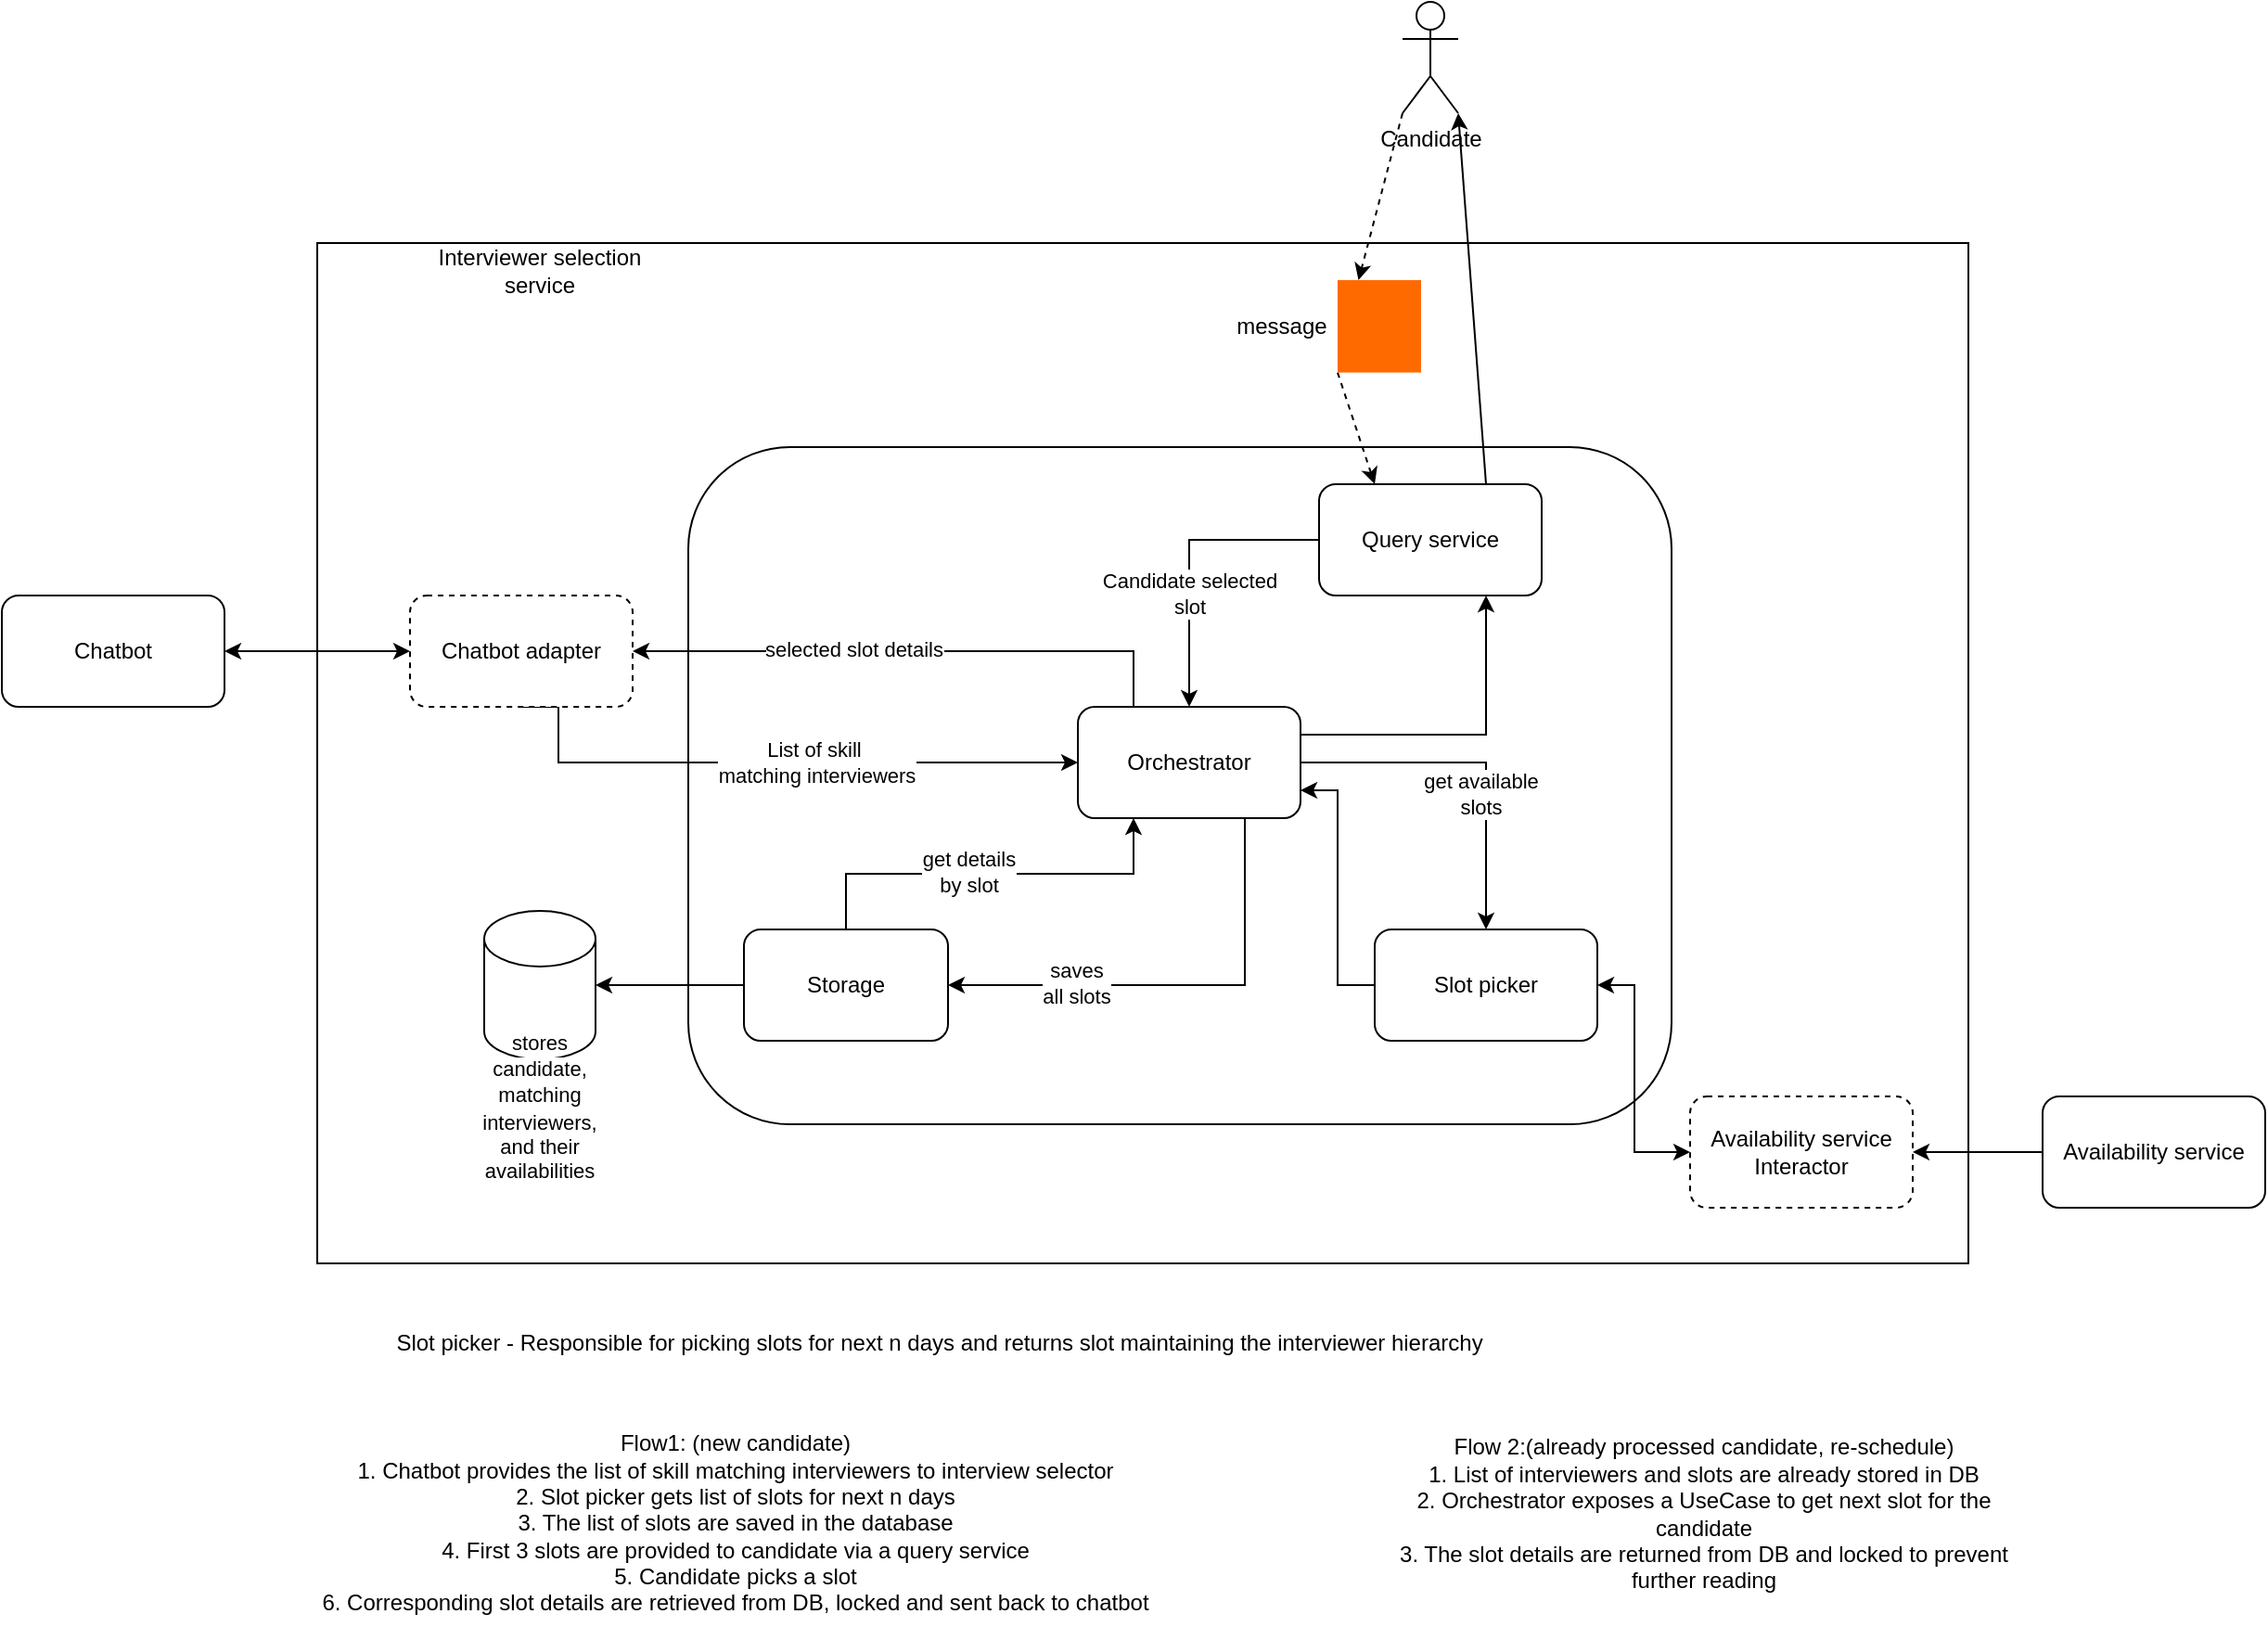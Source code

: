 <mxfile version="26.1.1">
  <diagram name="Page-1" id="MRb5uCG9nDxhMFhYml2R">
    <mxGraphModel dx="2483" dy="2148" grid="1" gridSize="10" guides="1" tooltips="1" connect="1" arrows="1" fold="1" page="1" pageScale="1" pageWidth="827" pageHeight="1169" math="0" shadow="0">
      <root>
        <mxCell id="0" />
        <mxCell id="1" parent="0" />
        <mxCell id="POLqdUyjnNDvbQUns-w0-1" value="" style="rounded=0;whiteSpace=wrap;html=1;" vertex="1" parent="1">
          <mxGeometry x="-10" y="-50" width="890" height="550" as="geometry" />
        </mxCell>
        <mxCell id="POLqdUyjnNDvbQUns-w0-2" value="Chatbot" style="rounded=1;whiteSpace=wrap;html=1;" vertex="1" parent="1">
          <mxGeometry x="-180" y="140" width="120" height="60" as="geometry" />
        </mxCell>
        <mxCell id="POLqdUyjnNDvbQUns-w0-3" value="" style="rounded=1;whiteSpace=wrap;html=1;" vertex="1" parent="1">
          <mxGeometry x="190" y="60" width="530" height="365" as="geometry" />
        </mxCell>
        <mxCell id="POLqdUyjnNDvbQUns-w0-7" style="edgeStyle=orthogonalEdgeStyle;rounded=0;orthogonalLoop=1;jettySize=auto;html=1;exitX=0.5;exitY=1;exitDx=0;exitDy=0;entryX=0;entryY=0.5;entryDx=0;entryDy=0;" edge="1" parent="1" source="POLqdUyjnNDvbQUns-w0-4" target="POLqdUyjnNDvbQUns-w0-6">
          <mxGeometry relative="1" as="geometry">
            <Array as="points">
              <mxPoint x="120" y="230" />
            </Array>
          </mxGeometry>
        </mxCell>
        <mxCell id="POLqdUyjnNDvbQUns-w0-9" value="List of skill&amp;nbsp;&lt;div&gt;matching interviewers&lt;/div&gt;" style="edgeLabel;html=1;align=center;verticalAlign=middle;resizable=0;points=[];" vertex="1" connectable="0" parent="POLqdUyjnNDvbQUns-w0-7">
          <mxGeometry x="0.239" y="1" relative="1" as="geometry">
            <mxPoint x="-16" y="1" as="offset" />
          </mxGeometry>
        </mxCell>
        <mxCell id="POLqdUyjnNDvbQUns-w0-4" value="Chatbot adapter" style="rounded=1;whiteSpace=wrap;html=1;dashed=1;" vertex="1" parent="1">
          <mxGeometry x="40" y="140" width="120" height="60" as="geometry" />
        </mxCell>
        <mxCell id="POLqdUyjnNDvbQUns-w0-5" value="Availability service" style="rounded=1;whiteSpace=wrap;html=1;" vertex="1" parent="1">
          <mxGeometry x="920" y="410" width="120" height="60" as="geometry" />
        </mxCell>
        <mxCell id="POLqdUyjnNDvbQUns-w0-8" style="edgeStyle=orthogonalEdgeStyle;rounded=0;orthogonalLoop=1;jettySize=auto;html=1;exitX=0;exitY=0.5;exitDx=0;exitDy=0;entryX=1;entryY=0.5;entryDx=0;entryDy=0;" edge="1" parent="1" source="POLqdUyjnNDvbQUns-w0-5" target="POLqdUyjnNDvbQUns-w0-13">
          <mxGeometry relative="1" as="geometry">
            <Array as="points">
              <mxPoint x="890" y="440" />
              <mxPoint x="890" y="440" />
            </Array>
          </mxGeometry>
        </mxCell>
        <mxCell id="POLqdUyjnNDvbQUns-w0-20" style="edgeStyle=orthogonalEdgeStyle;rounded=0;orthogonalLoop=1;jettySize=auto;html=1;exitX=1;exitY=0.5;exitDx=0;exitDy=0;entryX=0.5;entryY=0;entryDx=0;entryDy=0;" edge="1" parent="1" source="POLqdUyjnNDvbQUns-w0-6" target="POLqdUyjnNDvbQUns-w0-15">
          <mxGeometry relative="1" as="geometry" />
        </mxCell>
        <mxCell id="POLqdUyjnNDvbQUns-w0-21" value="get available&lt;div&gt;slots&lt;/div&gt;" style="edgeLabel;html=1;align=center;verticalAlign=middle;resizable=0;points=[];" vertex="1" connectable="0" parent="POLqdUyjnNDvbQUns-w0-20">
          <mxGeometry x="0.232" y="-3" relative="1" as="geometry">
            <mxPoint as="offset" />
          </mxGeometry>
        </mxCell>
        <mxCell id="POLqdUyjnNDvbQUns-w0-29" style="edgeStyle=orthogonalEdgeStyle;rounded=0;orthogonalLoop=1;jettySize=auto;html=1;exitX=1;exitY=0.25;exitDx=0;exitDy=0;entryX=0.75;entryY=1;entryDx=0;entryDy=0;" edge="1" parent="1" source="POLqdUyjnNDvbQUns-w0-6" target="POLqdUyjnNDvbQUns-w0-28">
          <mxGeometry relative="1" as="geometry">
            <Array as="points">
              <mxPoint x="620" y="215" />
            </Array>
          </mxGeometry>
        </mxCell>
        <mxCell id="POLqdUyjnNDvbQUns-w0-43" style="edgeStyle=orthogonalEdgeStyle;rounded=0;orthogonalLoop=1;jettySize=auto;html=1;exitX=0.75;exitY=1;exitDx=0;exitDy=0;entryX=1;entryY=0.5;entryDx=0;entryDy=0;" edge="1" parent="1" source="POLqdUyjnNDvbQUns-w0-6" target="POLqdUyjnNDvbQUns-w0-42">
          <mxGeometry relative="1" as="geometry" />
        </mxCell>
        <mxCell id="POLqdUyjnNDvbQUns-w0-44" value="saves&lt;div&gt;all slots&lt;/div&gt;" style="edgeLabel;html=1;align=center;verticalAlign=middle;resizable=0;points=[];" vertex="1" connectable="0" parent="POLqdUyjnNDvbQUns-w0-43">
          <mxGeometry x="0.446" y="-1" relative="1" as="geometry">
            <mxPoint as="offset" />
          </mxGeometry>
        </mxCell>
        <mxCell id="POLqdUyjnNDvbQUns-w0-51" style="edgeStyle=orthogonalEdgeStyle;rounded=0;orthogonalLoop=1;jettySize=auto;html=1;exitX=0.25;exitY=0;exitDx=0;exitDy=0;entryX=1;entryY=0.5;entryDx=0;entryDy=0;" edge="1" parent="1" source="POLqdUyjnNDvbQUns-w0-6" target="POLqdUyjnNDvbQUns-w0-4">
          <mxGeometry relative="1" as="geometry" />
        </mxCell>
        <mxCell id="POLqdUyjnNDvbQUns-w0-52" value="selected slot details" style="edgeLabel;html=1;align=center;verticalAlign=middle;resizable=0;points=[];" vertex="1" connectable="0" parent="POLqdUyjnNDvbQUns-w0-51">
          <mxGeometry x="0.207" y="-1" relative="1" as="geometry">
            <mxPoint as="offset" />
          </mxGeometry>
        </mxCell>
        <mxCell id="POLqdUyjnNDvbQUns-w0-6" value="Orchestrator" style="rounded=1;whiteSpace=wrap;html=1;" vertex="1" parent="1">
          <mxGeometry x="400" y="200" width="120" height="60" as="geometry" />
        </mxCell>
        <mxCell id="POLqdUyjnNDvbQUns-w0-10" value="" style="shape=cylinder3;whiteSpace=wrap;html=1;boundedLbl=1;backgroundOutline=1;size=15;" vertex="1" parent="1">
          <mxGeometry x="80" y="310" width="60" height="80" as="geometry" />
        </mxCell>
        <mxCell id="POLqdUyjnNDvbQUns-w0-13" value="Availability service Interactor" style="rounded=1;whiteSpace=wrap;html=1;dashed=1;" vertex="1" parent="1">
          <mxGeometry x="730" y="410" width="120" height="60" as="geometry" />
        </mxCell>
        <mxCell id="POLqdUyjnNDvbQUns-w0-22" style="edgeStyle=orthogonalEdgeStyle;rounded=0;orthogonalLoop=1;jettySize=auto;html=1;exitX=0;exitY=0.5;exitDx=0;exitDy=0;entryX=1;entryY=0.75;entryDx=0;entryDy=0;" edge="1" parent="1" source="POLqdUyjnNDvbQUns-w0-15" target="POLqdUyjnNDvbQUns-w0-6">
          <mxGeometry relative="1" as="geometry" />
        </mxCell>
        <mxCell id="POLqdUyjnNDvbQUns-w0-15" value="Slot picker" style="rounded=1;whiteSpace=wrap;html=1;" vertex="1" parent="1">
          <mxGeometry x="560" y="320" width="120" height="60" as="geometry" />
        </mxCell>
        <mxCell id="POLqdUyjnNDvbQUns-w0-23" value="Slot picker - Responsible for picking slots for next n days and returns slot maintaining the interviewer hierarchy" style="text;html=1;align=center;verticalAlign=middle;resizable=0;points=[];autosize=1;strokeColor=none;fillColor=none;" vertex="1" parent="1">
          <mxGeometry x="20" y="528" width="610" height="30" as="geometry" />
        </mxCell>
        <mxCell id="POLqdUyjnNDvbQUns-w0-25" value="" style="endArrow=classic;startArrow=classic;html=1;rounded=0;exitX=0;exitY=0.5;exitDx=0;exitDy=0;entryX=1;entryY=0.5;entryDx=0;entryDy=0;" edge="1" parent="1" source="POLqdUyjnNDvbQUns-w0-13" target="POLqdUyjnNDvbQUns-w0-15">
          <mxGeometry width="50" height="50" relative="1" as="geometry">
            <mxPoint x="630" y="400" as="sourcePoint" />
            <mxPoint x="780" y="550" as="targetPoint" />
            <Array as="points">
              <mxPoint x="700" y="440" />
              <mxPoint x="700" y="400" />
              <mxPoint x="700" y="350" />
            </Array>
          </mxGeometry>
        </mxCell>
        <mxCell id="POLqdUyjnNDvbQUns-w0-26" value="Candidate" style="shape=umlActor;verticalLabelPosition=bottom;verticalAlign=top;html=1;outlineConnect=0;" vertex="1" parent="1">
          <mxGeometry x="575" y="-180" width="30" height="60" as="geometry" />
        </mxCell>
        <mxCell id="POLqdUyjnNDvbQUns-w0-47" style="edgeStyle=orthogonalEdgeStyle;rounded=0;orthogonalLoop=1;jettySize=auto;html=1;exitX=0;exitY=0.5;exitDx=0;exitDy=0;entryX=0.5;entryY=0;entryDx=0;entryDy=0;" edge="1" parent="1" source="POLqdUyjnNDvbQUns-w0-28" target="POLqdUyjnNDvbQUns-w0-6">
          <mxGeometry relative="1" as="geometry" />
        </mxCell>
        <mxCell id="POLqdUyjnNDvbQUns-w0-49" value="Candidate selected&lt;div&gt;slot&lt;/div&gt;" style="edgeLabel;html=1;align=center;verticalAlign=middle;resizable=0;points=[];" vertex="1" connectable="0" parent="POLqdUyjnNDvbQUns-w0-47">
          <mxGeometry x="0.225" relative="1" as="geometry">
            <mxPoint y="1" as="offset" />
          </mxGeometry>
        </mxCell>
        <mxCell id="POLqdUyjnNDvbQUns-w0-28" value="Query service" style="rounded=1;whiteSpace=wrap;html=1;" vertex="1" parent="1">
          <mxGeometry x="530" y="80" width="120" height="60" as="geometry" />
        </mxCell>
        <mxCell id="POLqdUyjnNDvbQUns-w0-30" value="Flow1: (new candidate)&lt;div&gt;1. Chatbot provides the list of skill matching interviewers to interview selector&lt;/div&gt;&lt;div&gt;2. Slot picker gets list of slots for next n days&lt;/div&gt;&lt;div&gt;3. The list of slots are saved in the database&lt;/div&gt;&lt;div&gt;4. First 3 slots are provided to candidate via a query service&lt;/div&gt;&lt;div&gt;5. Candidate picks a slot&lt;/div&gt;&lt;div&gt;6. Corresponding slot details are retrieved from DB, locked and sent back to chatbot&lt;/div&gt;" style="text;html=1;align=center;verticalAlign=middle;resizable=0;points=[];autosize=1;strokeColor=none;fillColor=none;" vertex="1" parent="1">
          <mxGeometry x="-20" y="585" width="470" height="110" as="geometry" />
        </mxCell>
        <mxCell id="POLqdUyjnNDvbQUns-w0-31" value="" style="endArrow=classic;html=1;rounded=0;exitX=0.75;exitY=0;exitDx=0;exitDy=0;entryX=1;entryY=1;entryDx=0;entryDy=0;entryPerimeter=0;" edge="1" parent="1" source="POLqdUyjnNDvbQUns-w0-28" target="POLqdUyjnNDvbQUns-w0-26">
          <mxGeometry width="50" height="50" relative="1" as="geometry">
            <mxPoint x="420" y="310" as="sourcePoint" />
            <mxPoint x="470" y="260" as="targetPoint" />
          </mxGeometry>
        </mxCell>
        <mxCell id="POLqdUyjnNDvbQUns-w0-37" value="" style="endArrow=classic;html=1;rounded=0;exitX=0;exitY=1;exitDx=0;exitDy=0;exitPerimeter=0;entryX=0.25;entryY=0;entryDx=0;entryDy=0;dashed=1;" edge="1" parent="1" source="POLqdUyjnNDvbQUns-w0-34" target="POLqdUyjnNDvbQUns-w0-28">
          <mxGeometry width="50" height="50" relative="1" as="geometry">
            <mxPoint x="420" y="310" as="sourcePoint" />
            <mxPoint x="470" y="260" as="targetPoint" />
          </mxGeometry>
        </mxCell>
        <mxCell id="POLqdUyjnNDvbQUns-w0-39" value="" style="endArrow=classic;html=1;rounded=0;exitX=0;exitY=1;exitDx=0;exitDy=0;exitPerimeter=0;entryX=0.25;entryY=0;entryDx=0;entryDy=0;dashed=1;" edge="1" parent="1" source="POLqdUyjnNDvbQUns-w0-26" target="POLqdUyjnNDvbQUns-w0-34">
          <mxGeometry width="50" height="50" relative="1" as="geometry">
            <mxPoint x="575" y="-120" as="sourcePoint" />
            <mxPoint x="560" y="80" as="targetPoint" />
          </mxGeometry>
        </mxCell>
        <mxCell id="POLqdUyjnNDvbQUns-w0-34" value="" style="points=[];aspect=fixed;html=1;align=center;shadow=0;dashed=0;fillColor=#FF6A00;strokeColor=none;shape=mxgraph.alibaba_cloud.mq_message_queue;" vertex="1" parent="1">
          <mxGeometry x="540" y="-30" width="45" height="49.8" as="geometry" />
        </mxCell>
        <mxCell id="POLqdUyjnNDvbQUns-w0-41" value="message" style="text;html=1;align=center;verticalAlign=middle;whiteSpace=wrap;rounded=0;" vertex="1" parent="1">
          <mxGeometry x="480" y="-20.1" width="60" height="30" as="geometry" />
        </mxCell>
        <mxCell id="POLqdUyjnNDvbQUns-w0-48" style="edgeStyle=orthogonalEdgeStyle;rounded=0;orthogonalLoop=1;jettySize=auto;html=1;exitX=0.5;exitY=0;exitDx=0;exitDy=0;entryX=0.25;entryY=1;entryDx=0;entryDy=0;" edge="1" parent="1" source="POLqdUyjnNDvbQUns-w0-42" target="POLqdUyjnNDvbQUns-w0-6">
          <mxGeometry relative="1" as="geometry" />
        </mxCell>
        <mxCell id="POLqdUyjnNDvbQUns-w0-50" value="get details&lt;div&gt;&lt;span style=&quot;background-color: light-dark(#ffffff, var(--ge-dark-color, #121212)); color: light-dark(rgb(0, 0, 0), rgb(255, 255, 255));&quot;&gt;by slot&lt;/span&gt;&lt;/div&gt;" style="edgeLabel;html=1;align=center;verticalAlign=middle;resizable=0;points=[];" vertex="1" connectable="0" parent="POLqdUyjnNDvbQUns-w0-48">
          <mxGeometry x="-0.114" y="1" relative="1" as="geometry">
            <mxPoint x="1" as="offset" />
          </mxGeometry>
        </mxCell>
        <mxCell id="POLqdUyjnNDvbQUns-w0-42" value="Storage" style="rounded=1;whiteSpace=wrap;html=1;" vertex="1" parent="1">
          <mxGeometry x="220" y="320" width="110" height="60" as="geometry" />
        </mxCell>
        <mxCell id="POLqdUyjnNDvbQUns-w0-45" value="&lt;span style=&quot;font-size: 11px; text-wrap-mode: nowrap; background-color: rgb(255, 255, 255);&quot;&gt;stores candidate,&lt;/span&gt;&lt;br style=&quot;font-size: 11px; text-wrap-mode: nowrap;&quot;&gt;&lt;span style=&quot;font-size: 11px; text-wrap-mode: nowrap; background-color: rgb(255, 255, 255);&quot;&gt;matching interviewers,&lt;/span&gt;&lt;div style=&quot;font-size: 11px; text-wrap-mode: nowrap;&quot;&gt;and their availabilities&lt;/div&gt;" style="text;html=1;align=center;verticalAlign=middle;whiteSpace=wrap;rounded=0;" vertex="1" parent="1">
          <mxGeometry x="80" y="400" width="60" height="30" as="geometry" />
        </mxCell>
        <mxCell id="POLqdUyjnNDvbQUns-w0-46" style="edgeStyle=orthogonalEdgeStyle;rounded=0;orthogonalLoop=1;jettySize=auto;html=1;exitX=0;exitY=0.5;exitDx=0;exitDy=0;entryX=1;entryY=0.5;entryDx=0;entryDy=0;entryPerimeter=0;" edge="1" parent="1" source="POLqdUyjnNDvbQUns-w0-42" target="POLqdUyjnNDvbQUns-w0-10">
          <mxGeometry relative="1" as="geometry" />
        </mxCell>
        <mxCell id="POLqdUyjnNDvbQUns-w0-53" value="" style="endArrow=classic;startArrow=classic;html=1;rounded=0;exitX=1;exitY=0.5;exitDx=0;exitDy=0;entryX=0;entryY=0.5;entryDx=0;entryDy=0;" edge="1" parent="1" source="POLqdUyjnNDvbQUns-w0-2" target="POLqdUyjnNDvbQUns-w0-4">
          <mxGeometry width="50" height="50" relative="1" as="geometry">
            <mxPoint x="420" y="330" as="sourcePoint" />
            <mxPoint x="470" y="280" as="targetPoint" />
          </mxGeometry>
        </mxCell>
        <mxCell id="POLqdUyjnNDvbQUns-w0-54" value="Interviewer selection service" style="text;html=1;align=center;verticalAlign=middle;whiteSpace=wrap;rounded=0;" vertex="1" parent="1">
          <mxGeometry x="40" y="-50" width="140" height="30" as="geometry" />
        </mxCell>
        <mxCell id="POLqdUyjnNDvbQUns-w0-55" value="Flow 2:(already processed candidate, re-schedule)&lt;div&gt;1. List of interviewers and slots are already stored in DB&lt;/div&gt;&lt;div&gt;2. Orchestrator exposes a UseCase to get next slot for the candidate&lt;/div&gt;&lt;div&gt;3. The slot details are returned from DB and locked to prevent further reading&lt;/div&gt;" style="text;html=1;align=center;verticalAlign=middle;whiteSpace=wrap;rounded=0;" vertex="1" parent="1">
          <mxGeometry x="570" y="620" width="335" height="30" as="geometry" />
        </mxCell>
      </root>
    </mxGraphModel>
  </diagram>
</mxfile>

